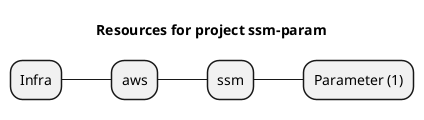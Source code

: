@startmindmap
title Resources for project ssm-param
skinparam monochrome true
+ Infra
++ aws
+++ ssm
++++ Parameter (1)
@endmindmap